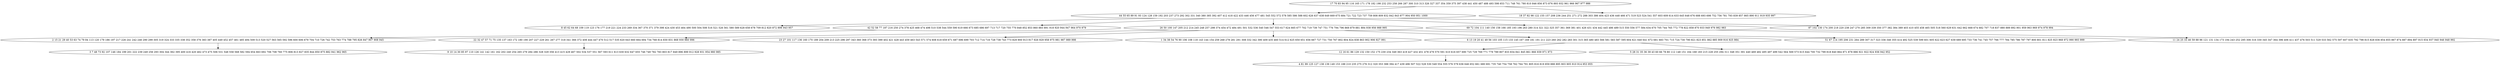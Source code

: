 digraph true_tree {
	"0" -> "1"
	"1" -> "2"
	"0" -> "3"
	"1" -> "4"
	"1" -> "5"
	"5" -> "6"
	"4" -> "7"
	"6" -> "8"
	"5" -> "9"
	"1" -> "10"
	"7" -> "11"
	"5" -> "12"
	"10" -> "13"
	"5" -> "14"
	"14" -> "15"
	"1" -> "16"
	"15" -> "17"
	"14" -> "18"
	"5" -> "19"
	"0" [label="17 70 83 94 95 116 165 171 178 182 198 232 253 258 266 287 300 310 313 326 327 337 354 359 375 397 438 441 450 487 488 493 598 653 711 748 761 780 810 846 856 873 876 893 932 961 966 967 977 986"];
	"1" [label="44 55 65 89 91 93 124 128 159 192 203 237 273 292 302 331 340 380 385 392 407 412 418 422 433 446 456 477 481 545 552 572 578 585 586 588 602 626 637 638 649 669 675 684 721 722 723 737 759 808 809 832 842 843 877 904 950 951 1000"];
	"2" [label="8 45 62 64 68 109 119 123 176 177 219 221 224 233 269 334 367 370 371 379 398 424 430 453 464 490 500 504 508 516 521 526 561 580 589 628 658 678 709 812 820 872 898 943 957"];
	"3" [label="18 37 82 98 122 155 157 208 236 244 251 271 272 288 303 386 404 423 436 448 466 471 519 523 524 541 557 603 609 614 633 645 648 676 688 693 698 752 756 781 793 839 857 865 890 911 919 935 997"];
	"4" [label="42 52 58 77 187 216 250 274 378 425 468 474 498 510 538 544 559 590 619 666 673 685 686 697 713 717 720 755 770 848 852 853 860 883 891 918 920 944 947 964 970 979"];
	"5" [label="26 50 100 147 205 212 214 245 248 257 298 374 454 472 484 491 501 532 536 540 546 547 553 617 624 665 677 702 719 739 747 751 776 794 796 869 879 881 884 938 956 988 995"];
	"6" [label="22 32 47 57 71 75 135 137 163 172 180 190 207 227 229 261 267 277 318 341 366 372 408 444 447 470 512 517 535 620 643 660 664 694 734 768 814 830 831 868 930 960 996"];
	"7" [label="2 15 21 29 40 53 63 74 79 84 113 120 179 186 197 217 226 241 242 246 290 299 305 319 324 333 335 338 352 358 376 383 387 405 449 452 457 461 485 494 509 513 520 527 563 565 592 596 600 606 679 704 710 726 742 753 763 774 788 795 826 847 907 908 945"];
	"8" [label="9 10 14 30 85 97 110 126 141 142 161 162 202 240 254 265 279 284 286 328 329 356 413 415 429 467 502 534 537 551 567 593 611 613 630 632 647 655 746 749 782 783 803 817 849 896 899 912 928 931 954 980 985"];
	"9" [label="23 27 101 117 136 160 170 189 204 209 213 225 296 297 343 360 368 373 393 399 402 421 428 443 459 463 543 571 574 608 618 659 671 687 696 699 703 712 714 716 728 738 743 773 829 900 913 917 926 929 958 975 981 987 989 998"];
	"10" [label="69 72 104 111 140 156 158 166 185 193 196 263 280 314 321 322 325 357 361 369 381 401 426 431 434 442 445 486 489 515 550 556 577 584 634 670 705 744 765 772 778 822 858 870 933 949 976 982 983"];
	"11" [label="3 7 48 73 92 107 146 184 199 201 222 239 249 256 293 304 344 362 395 400 416 420 462 473 475 506 531 548 558 568 582 594 654 663 692 706 708 760 775 806 813 827 835 844 850 875 882 941 962 965"];
	"12" [label="1 34 38 54 76 90 106 108 118 143 144 154 259 268 278 281 291 308 332 342 390 409 435 460 514 612 625 650 651 656 667 727 731 750 767 802 804 824 838 863 902 906 927 991"];
	"13" [label="11 24 25 33 46 59 88 96 121 131 134 173 194 243 252 295 306 316 330 345 347 364 396 406 411 437 476 503 511 529 533 562 575 597 607 635 792 798 815 828 836 854 855 867 874 887 894 897 915 934 937 940 946 948 992"];
	"14" [label="6 13 19 20 41 49 56 103 105 115 133 145 167 169 181 191 211 223 260 262 282 283 301 315 365 480 483 566 581 583 587 595 604 621 640 641 672 681 683 701 715 724 730 790 821 823 851 862 885 909 916 925 984"];
	"15" [label="12 16 61 86 129 132 150 152 175 230 234 349 363 419 427 432 451 478 479 570 591 610 616 657 690 725 729 769 771 779 789 807 833 834 841 845 861 866 939 971 973"];
	"16" [label="87 102 130 174 200 218 220 238 247 270 285 309 339 350 377 382 384 389 403 410 455 458 465 505 518 560 629 631 642 662 668 674 682 707 718 837 880 889 892 901 959 963 969 974 978 994"];
	"17" [label="4 81 99 125 127 138 139 149 153 188 210 235 275 276 312 320 353 388 394 417 439 496 507 522 528 530 549 554 555 576 579 636 646 652 661 680 691 735 740 754 758 762 764 791 805 816 819 859 888 895 903 905 910 914 953 955"];
	"18" [label="5 28 31 35 36 39 43 60 66 78 80 112 148 151 164 168 183 215 228 255 294 311 348 351 391 440 469 482 495 497 499 542 564 569 573 615 644 700 732 799 818 840 864 871 878 886 921 922 924 936 942 952"];
	"19" [label="51 67 114 195 206 231 264 289 307 317 323 336 346 355 414 492 525 539 599 601 605 622 623 627 639 689 695 733 736 741 745 757 766 777 784 785 786 787 797 800 801 811 825 923 968 972 990 993 999"];
}
